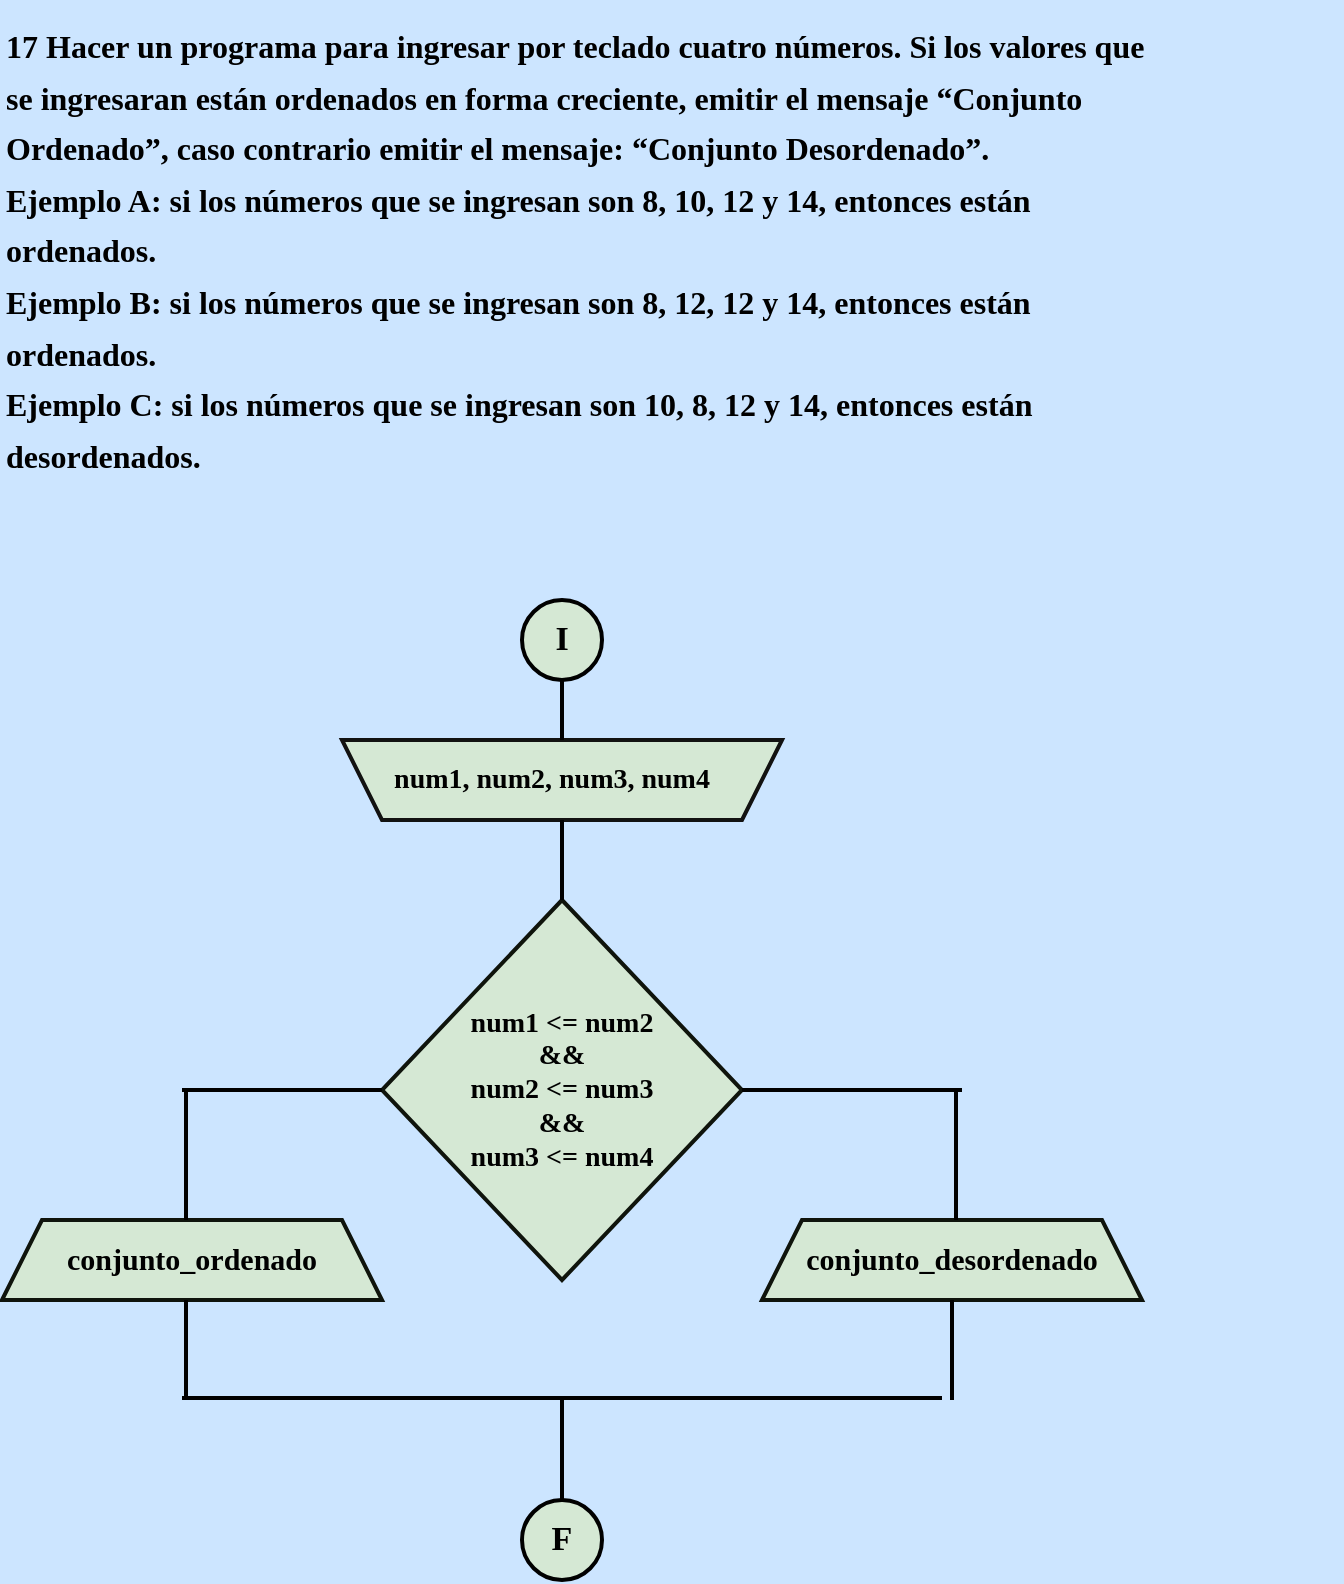 <mxfile version="24.1.0" type="device">
  <diagram name="Página-1" id="f6u8xVm8nJmj6Ohz1x2K">
    <mxGraphModel dx="1420" dy="830" grid="1" gridSize="10" guides="1" tooltips="1" connect="1" arrows="1" fold="1" page="1" pageScale="1" pageWidth="827" pageHeight="1169" background="#CCE5FF" math="0" shadow="0">
      <root>
        <mxCell id="0" />
        <mxCell id="1" parent="0" />
        <mxCell id="_Unlom2Pnuw2UOCp4IdP-1" value="&lt;p style=&quot;line-height: 90%;&quot;&gt;&lt;font style=&quot;font-size: 16px;&quot; color=&quot;#000000&quot; face=&quot;Comic Sans MS&quot;&gt;&lt;b&gt;17 Hacer un programa para ingresar por teclado cuatro números. Si los valores que&lt;br&gt;&lt;br&gt;se ingresaran están ordenados en forma creciente, emitir el mensaje “Conjunto&lt;br&gt;&lt;br&gt;Ordenado”, caso contrario emitir el mensaje: “Conjunto Desordenado”.&lt;br&gt;&lt;br&gt;Ejemplo A: si los números que se ingresan son 8, 10, 12 y 14, entonces están&lt;br&gt;&lt;br&gt;ordenados.&lt;br&gt;&lt;br&gt;Ejemplo B: si los números que se ingresan son 8, 12, 12 y 14, entonces están&lt;br&gt;&lt;br&gt;ordenados.&lt;br&gt;&lt;br&gt;Ejemplo C: si los números que se ingresan son 10, 8, 12 y 14, entonces están&lt;br&gt;&lt;br&gt;desordenados.&lt;/b&gt;&lt;/font&gt;&lt;/p&gt;" style="text;whiteSpace=wrap;html=1;fontFamily=Architects Daughter;fontSource=https%3A%2F%2Ffonts.googleapis.com%2Fcss%3Ffamily%3DArchitects%2BDaughter;" vertex="1" parent="1">
          <mxGeometry x="50" y="10" width="670" height="270" as="geometry" />
        </mxCell>
        <mxCell id="_Unlom2Pnuw2UOCp4IdP-39" value="" style="group" vertex="1" connectable="0" parent="1">
          <mxGeometry x="50" y="310" width="570" height="490" as="geometry" />
        </mxCell>
        <mxCell id="_Unlom2Pnuw2UOCp4IdP-12" value="" style="group;aspect=fixed;" vertex="1" connectable="0" parent="_Unlom2Pnuw2UOCp4IdP-39">
          <mxGeometry x="260" width="40" height="40" as="geometry" />
        </mxCell>
        <mxCell id="_Unlom2Pnuw2UOCp4IdP-2" value="" style="strokeWidth=2;html=1;shape=mxgraph.flowchart.start_2;whiteSpace=wrap;rounded=0;labelBackgroundColor=none;strokeColor=#000000;align=center;verticalAlign=middle;fontFamily=Helvetica;fontSize=12;fontColor=default;fillColor=#d5e8d4;aspect=fixed;" vertex="1" parent="_Unlom2Pnuw2UOCp4IdP-12">
          <mxGeometry width="40" height="40" as="geometry" />
        </mxCell>
        <mxCell id="_Unlom2Pnuw2UOCp4IdP-10" value="&lt;b&gt;&lt;font face=&quot;Comic Sans MS&quot; color=&quot;#000000&quot; style=&quot;font-size: 17px;&quot;&gt;I&lt;/font&gt;&lt;/b&gt;" style="text;strokeColor=none;align=center;fillColor=none;html=1;verticalAlign=middle;whiteSpace=wrap;rounded=0;fontFamily=Architects Daughter;fontSource=https%3A%2F%2Ffonts.googleapis.com%2Fcss%3Ffamily%3DArchitects%2BDaughter;aspect=fixed;" vertex="1" parent="_Unlom2Pnuw2UOCp4IdP-12">
          <mxGeometry y="5" width="40" height="30" as="geometry" />
        </mxCell>
        <mxCell id="_Unlom2Pnuw2UOCp4IdP-13" value="" style="group;aspect=fixed;" vertex="1" connectable="0" parent="_Unlom2Pnuw2UOCp4IdP-39">
          <mxGeometry x="260" y="450" width="40" height="40" as="geometry" />
        </mxCell>
        <mxCell id="_Unlom2Pnuw2UOCp4IdP-3" value="" style="strokeWidth=2;html=1;shape=mxgraph.flowchart.start_2;whiteSpace=wrap;rounded=0;labelBackgroundColor=none;strokeColor=#000000;align=center;verticalAlign=middle;fontFamily=Helvetica;fontSize=12;fontColor=default;fillColor=#d5e8d4;aspect=fixed;" vertex="1" parent="_Unlom2Pnuw2UOCp4IdP-13">
          <mxGeometry width="40" height="40" as="geometry" />
        </mxCell>
        <mxCell id="_Unlom2Pnuw2UOCp4IdP-11" value="&lt;b&gt;&lt;font face=&quot;Comic Sans MS&quot; color=&quot;#000000&quot; style=&quot;font-size: 17px;&quot;&gt;F&lt;/font&gt;&lt;/b&gt;" style="text;strokeColor=none;align=center;fillColor=none;html=1;verticalAlign=middle;whiteSpace=wrap;rounded=0;fontFamily=Architects Daughter;fontSource=https://fonts.googleapis.com/css?family=Architects+Daughter;aspect=fixed;" vertex="1" parent="_Unlom2Pnuw2UOCp4IdP-13">
          <mxGeometry y="5" width="40" height="30" as="geometry" />
        </mxCell>
        <mxCell id="_Unlom2Pnuw2UOCp4IdP-16" value="" style="group;aspect=fixed;" vertex="1" connectable="0" parent="_Unlom2Pnuw2UOCp4IdP-39">
          <mxGeometry x="170" y="70" width="220" height="40" as="geometry" />
        </mxCell>
        <mxCell id="_Unlom2Pnuw2UOCp4IdP-4" value="" style="shape=trapezoid;perimeter=trapezoidPerimeter;whiteSpace=wrap;html=1;fixedSize=1;rounded=0;labelBackgroundColor=none;strokeColor=#121211;strokeWidth=2;align=center;verticalAlign=middle;fontFamily=Helvetica;fontSize=12;fontColor=default;fillColor=#d5e8d4;direction=west;container=0;aspect=fixed;" vertex="1" parent="_Unlom2Pnuw2UOCp4IdP-16">
          <mxGeometry width="220" height="40" as="geometry">
            <mxRectangle x="-1020" y="-650" width="50" height="40" as="alternateBounds" />
          </mxGeometry>
        </mxCell>
        <mxCell id="_Unlom2Pnuw2UOCp4IdP-14" value="&lt;font face=&quot;Comic Sans MS&quot; color=&quot;#000000&quot;&gt;&lt;span style=&quot;font-size: 14px;&quot;&gt;&lt;b&gt;num1, num2, num3, num4&lt;/b&gt;&lt;/span&gt;&lt;/font&gt;" style="text;strokeColor=none;align=center;fillColor=none;html=1;verticalAlign=middle;whiteSpace=wrap;rounded=0;fontFamily=Architects Daughter;fontSource=https%3A%2F%2Ffonts.googleapis.com%2Fcss%3Ffamily%3DArchitects%2BDaughter;aspect=fixed;container=0;" vertex="1" parent="_Unlom2Pnuw2UOCp4IdP-16">
          <mxGeometry x="10" width="190" height="40" as="geometry" />
        </mxCell>
        <mxCell id="_Unlom2Pnuw2UOCp4IdP-23" value="" style="line;strokeWidth=2;direction=south;html=1;hachureGap=4;fontFamily=Architects Daughter;fontSource=https://fonts.googleapis.com/css?family=Architects+Daughter;strokeColor=#000000;aspect=fixed;" vertex="1" parent="_Unlom2Pnuw2UOCp4IdP-16">
          <mxGeometry x="105" y="-30" width="10" height="30" as="geometry" />
        </mxCell>
        <mxCell id="_Unlom2Pnuw2UOCp4IdP-18" value="" style="group;aspect=fixed;" vertex="1" connectable="0" parent="_Unlom2Pnuw2UOCp4IdP-39">
          <mxGeometry x="190" y="150" width="180" height="190" as="geometry" />
        </mxCell>
        <mxCell id="_Unlom2Pnuw2UOCp4IdP-7" value="" style="rhombus;whiteSpace=wrap;html=1;rounded=0;labelBackgroundColor=none;strokeColor=#0F140C;strokeWidth=2;align=center;verticalAlign=middle;fontFamily=Helvetica;fontSize=12;fontColor=default;fillColor=#d5e8d4;aspect=fixed;" vertex="1" parent="_Unlom2Pnuw2UOCp4IdP-18">
          <mxGeometry width="180" height="190" as="geometry" />
        </mxCell>
        <mxCell id="_Unlom2Pnuw2UOCp4IdP-17" value="&lt;b&gt;&lt;font color=&quot;#000000&quot; style=&quot;font-size: 14px;&quot; face=&quot;Comic Sans MS&quot;&gt;num1 &amp;lt;= num2&lt;/font&gt;&lt;/b&gt;&lt;div&gt;&lt;b&gt;&lt;font color=&quot;#000000&quot; style=&quot;font-size: 14px;&quot; face=&quot;Comic Sans MS&quot;&gt;&amp;amp;&amp;amp;&lt;/font&gt;&lt;/b&gt;&lt;/div&gt;&lt;div&gt;&lt;b&gt;&lt;font color=&quot;#000000&quot; style=&quot;font-size: 14px;&quot; face=&quot;Comic Sans MS&quot;&gt;num2 &amp;lt;= num3&lt;/font&gt;&lt;/b&gt;&lt;/div&gt;&lt;div&gt;&lt;b&gt;&lt;font color=&quot;#000000&quot; style=&quot;font-size: 14px;&quot; face=&quot;Comic Sans MS&quot;&gt;&amp;amp;&amp;amp;&lt;/font&gt;&lt;/b&gt;&lt;/div&gt;&lt;div&gt;&lt;b&gt;&lt;font color=&quot;#000000&quot; style=&quot;font-size: 14px;&quot; face=&quot;Comic Sans MS&quot;&gt;num3 &amp;lt;= num4&lt;/font&gt;&lt;/b&gt;&lt;/div&gt;" style="text;strokeColor=none;align=center;fillColor=none;html=1;verticalAlign=middle;whiteSpace=wrap;rounded=0;fontFamily=Architects Daughter;fontSource=https%3A%2F%2Ffonts.googleapis.com%2Fcss%3Ffamily%3DArchitects%2BDaughter;aspect=fixed;" vertex="1" parent="_Unlom2Pnuw2UOCp4IdP-18">
          <mxGeometry x="35" y="40" width="110" height="110" as="geometry" />
        </mxCell>
        <mxCell id="_Unlom2Pnuw2UOCp4IdP-21" value="" style="group;aspect=fixed;" vertex="1" connectable="0" parent="_Unlom2Pnuw2UOCp4IdP-39">
          <mxGeometry y="310" width="190" height="40" as="geometry" />
        </mxCell>
        <mxCell id="_Unlom2Pnuw2UOCp4IdP-6" value="" style="shape=trapezoid;perimeter=trapezoidPerimeter;whiteSpace=wrap;html=1;fixedSize=1;rounded=0;labelBackgroundColor=none;strokeColor=#0F140C;strokeWidth=2;align=center;verticalAlign=middle;fontFamily=Helvetica;fontSize=12;fontColor=default;fillColor=#d5e8d4;aspect=fixed;" vertex="1" parent="_Unlom2Pnuw2UOCp4IdP-21">
          <mxGeometry width="190" height="40" as="geometry" />
        </mxCell>
        <mxCell id="_Unlom2Pnuw2UOCp4IdP-19" value="&lt;b&gt;&lt;font color=&quot;#000000&quot; style=&quot;font-size: 15px;&quot; face=&quot;Comic Sans MS&quot;&gt;conjunto_ordenado&lt;/font&gt;&lt;/b&gt;" style="text;strokeColor=none;align=center;fillColor=none;html=1;verticalAlign=middle;whiteSpace=wrap;rounded=0;fontFamily=Architects Daughter;fontSource=https%3A%2F%2Ffonts.googleapis.com%2Fcss%3Ffamily%3DArchitects%2BDaughter;aspect=fixed;" vertex="1" parent="_Unlom2Pnuw2UOCp4IdP-21">
          <mxGeometry x="20" width="150" height="40" as="geometry" />
        </mxCell>
        <mxCell id="_Unlom2Pnuw2UOCp4IdP-22" value="" style="group;aspect=fixed;" vertex="1" connectable="0" parent="_Unlom2Pnuw2UOCp4IdP-39">
          <mxGeometry x="380" y="310" width="190" height="40" as="geometry" />
        </mxCell>
        <mxCell id="_Unlom2Pnuw2UOCp4IdP-5" value="" style="shape=trapezoid;perimeter=trapezoidPerimeter;whiteSpace=wrap;html=1;fixedSize=1;rounded=0;labelBackgroundColor=none;strokeColor=#0F140C;strokeWidth=2;align=center;verticalAlign=middle;fontFamily=Helvetica;fontSize=12;fontColor=default;fillColor=#d5e8d4;aspect=fixed;" vertex="1" parent="_Unlom2Pnuw2UOCp4IdP-22">
          <mxGeometry width="190" height="40" as="geometry" />
        </mxCell>
        <mxCell id="_Unlom2Pnuw2UOCp4IdP-20" value="&lt;b&gt;&lt;font color=&quot;#000000&quot; style=&quot;font-size: 15px;&quot; face=&quot;Comic Sans MS&quot;&gt;conjunto_desordenado&lt;/font&gt;&lt;/b&gt;" style="text;strokeColor=none;align=center;fillColor=none;html=1;verticalAlign=middle;whiteSpace=wrap;rounded=0;fontFamily=Architects Daughter;fontSource=https://fonts.googleapis.com/css?family=Architects+Daughter;aspect=fixed;" vertex="1" parent="_Unlom2Pnuw2UOCp4IdP-22">
          <mxGeometry x="10" width="170" height="40" as="geometry" />
        </mxCell>
        <mxCell id="_Unlom2Pnuw2UOCp4IdP-24" value="" style="line;strokeWidth=2;direction=south;html=1;hachureGap=4;fontFamily=Architects Daughter;fontSource=https://fonts.googleapis.com/css?family=Architects+Daughter;strokeColor=#000000;aspect=fixed;" vertex="1" parent="_Unlom2Pnuw2UOCp4IdP-39">
          <mxGeometry x="87" y="350" width="10" height="50" as="geometry" />
        </mxCell>
        <mxCell id="_Unlom2Pnuw2UOCp4IdP-25" value="" style="line;strokeWidth=2;direction=south;html=1;hachureGap=4;fontFamily=Architects Daughter;fontSource=https://fonts.googleapis.com/css?family=Architects+Daughter;strokeColor=#000000;aspect=fixed;" vertex="1" parent="_Unlom2Pnuw2UOCp4IdP-39">
          <mxGeometry x="87" y="244" width="10" height="66" as="geometry" />
        </mxCell>
        <mxCell id="_Unlom2Pnuw2UOCp4IdP-26" value="" style="line;strokeWidth=2;direction=south;html=1;hachureGap=4;fontFamily=Architects Daughter;fontSource=https://fonts.googleapis.com/css?family=Architects+Daughter;strokeColor=#000000;aspect=fixed;" vertex="1" parent="_Unlom2Pnuw2UOCp4IdP-39">
          <mxGeometry x="275" y="110" width="10" height="40" as="geometry" />
        </mxCell>
        <mxCell id="_Unlom2Pnuw2UOCp4IdP-27" value="" style="line;strokeWidth=2;direction=south;html=1;hachureGap=4;fontFamily=Architects Daughter;fontSource=https://fonts.googleapis.com/css?family=Architects+Daughter;strokeColor=#000000;aspect=fixed;" vertex="1" parent="_Unlom2Pnuw2UOCp4IdP-39">
          <mxGeometry x="470" y="350" width="10" height="50" as="geometry" />
        </mxCell>
        <mxCell id="_Unlom2Pnuw2UOCp4IdP-29" value="" style="line;strokeWidth=2;html=1;perimeter=backbonePerimeter;points=[];outlineConnect=0;hachureGap=4;fontFamily=Architects Daughter;fontSource=https://fonts.googleapis.com/css?family=Architects+Daughter;strokeColor=#000000;aspect=fixed;" vertex="1" parent="_Unlom2Pnuw2UOCp4IdP-39">
          <mxGeometry x="90" y="394" width="380" height="10" as="geometry" />
        </mxCell>
        <mxCell id="_Unlom2Pnuw2UOCp4IdP-32" value="" style="line;strokeWidth=2;html=1;perimeter=backbonePerimeter;points=[];outlineConnect=0;hachureGap=4;fontFamily=Architects Daughter;fontSource=https://fonts.googleapis.com/css?family=Architects+Daughter;strokeColor=#000000;aspect=fixed;" vertex="1" parent="_Unlom2Pnuw2UOCp4IdP-39">
          <mxGeometry x="370" y="240" width="110" height="10" as="geometry" />
        </mxCell>
        <mxCell id="_Unlom2Pnuw2UOCp4IdP-33" value="" style="line;strokeWidth=2;html=1;perimeter=backbonePerimeter;points=[];outlineConnect=0;hachureGap=4;fontFamily=Architects Daughter;fontSource=https://fonts.googleapis.com/css?family=Architects+Daughter;strokeColor=#000000;aspect=fixed;" vertex="1" parent="_Unlom2Pnuw2UOCp4IdP-39">
          <mxGeometry x="90" y="240" width="100" height="10" as="geometry" />
        </mxCell>
        <mxCell id="_Unlom2Pnuw2UOCp4IdP-37" value="" style="line;strokeWidth=2;direction=south;html=1;hachureGap=4;fontFamily=Architects Daughter;fontSource=https://fonts.googleapis.com/css?family=Architects+Daughter;strokeColor=#000000;aspect=fixed;" vertex="1" parent="_Unlom2Pnuw2UOCp4IdP-39">
          <mxGeometry x="472" y="244" width="10" height="66" as="geometry" />
        </mxCell>
        <mxCell id="_Unlom2Pnuw2UOCp4IdP-38" value="" style="line;strokeWidth=2;direction=south;html=1;hachureGap=4;fontFamily=Architects Daughter;fontSource=https://fonts.googleapis.com/css?family=Architects+Daughter;strokeColor=#000000;aspect=fixed;" vertex="1" parent="_Unlom2Pnuw2UOCp4IdP-39">
          <mxGeometry x="275" y="400" width="10" height="50" as="geometry" />
        </mxCell>
      </root>
    </mxGraphModel>
  </diagram>
</mxfile>
